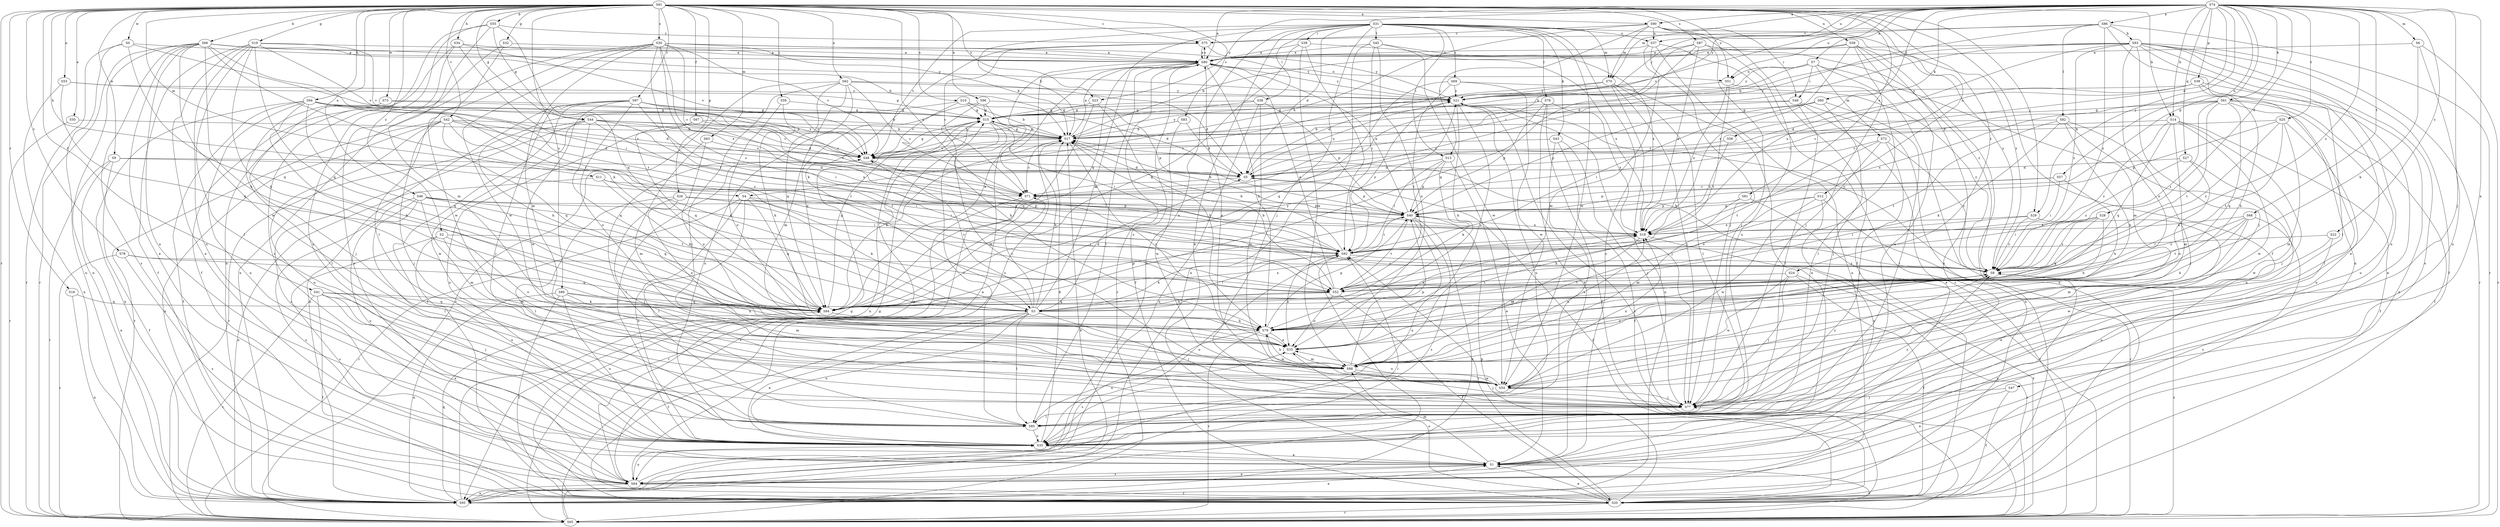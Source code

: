 strict digraph  {
S91;
S74;
S31;
S90;
S7;
S86;
S80;
S66;
S55;
S14;
S17;
S81;
S83;
S75;
S71;
S28;
S5;
S46;
S50;
S47;
S1;
S41;
S67;
S20;
S32;
S19;
S44;
S15;
S34;
S94;
S4;
S93;
S79;
S38;
S13;
S49;
S92;
S59;
S29;
S77;
S56;
S61;
S43;
S3;
S36;
S45;
S76;
S82;
S85;
S63;
S11;
S6;
S70;
S72;
S88;
S53;
S58;
S96;
S57;
S95;
S62;
S51;
S33;
S26;
S39;
S40;
S27;
S84;
S16;
S97;
S65;
S89;
S87;
S10;
S69;
S64;
S60;
S68;
S25;
S52;
S12;
S37;
S35;
S42;
S78;
S48;
S73;
S9;
S0;
S54;
S18;
S23;
S21;
S30;
S24;
S2;
S22;
S8;
S91 -> S90  [label=a];
S91 -> S66  [label=b];
S91 -> S55  [label=b];
S91 -> S14  [label=b];
S91 -> S81  [label=c];
S91 -> S83  [label=c];
S91 -> S75  [label=c];
S91 -> S46  [label=e];
S91 -> S50  [label=e];
S91 -> S41  [label=f];
S91 -> S67  [label=f];
S91 -> S20  [label=f];
S91 -> S32  [label=g];
S91 -> S19  [label=g];
S91 -> S44  [label=g];
S91 -> S34  [label=h];
S91 -> S94  [label=h];
S91 -> S4  [label=h];
S91 -> S59  [label=j];
S91 -> S29  [label=j];
S91 -> S63  [label=m];
S91 -> S11  [label=m];
S91 -> S53  [label=n];
S91 -> S58  [label=n];
S91 -> S96  [label=n];
S91 -> S62  [label=o];
S91 -> S51  [label=o];
S91 -> S26  [label=p];
S91 -> S16  [label=r];
S91 -> S97  [label=r];
S91 -> S65  [label=r];
S91 -> S89  [label=s];
S91 -> S87  [label=s];
S91 -> S10  [label=s];
S91 -> S12  [label=u];
S91 -> S42  [label=v];
S91 -> S78  [label=v];
S91 -> S73  [label=w];
S91 -> S9  [label=w];
S91 -> S0  [label=w];
S91 -> S18  [label=x];
S91 -> S23  [label=y];
S91 -> S30  [label=z];
S91 -> S24  [label=z];
S91 -> S2  [label=z];
S74 -> S90  [label=a];
S74 -> S7  [label=a];
S74 -> S86  [label=a];
S74 -> S80  [label=a];
S74 -> S14  [label=b];
S74 -> S28  [label=d];
S74 -> S5  [label=d];
S74 -> S47  [label=e];
S74 -> S29  [label=j];
S74 -> S77  [label=j];
S74 -> S56  [label=k];
S74 -> S61  [label=k];
S74 -> S6  [label=m];
S74 -> S70  [label=m];
S74 -> S57  [label=n];
S74 -> S51  [label=o];
S74 -> S39  [label=p];
S74 -> S40  [label=p];
S74 -> S27  [label=q];
S74 -> S60  [label=t];
S74 -> S68  [label=t];
S74 -> S25  [label=t];
S74 -> S37  [label=u];
S74 -> S48  [label=v];
S74 -> S23  [label=y];
S74 -> S21  [label=y];
S74 -> S22  [label=z];
S74 -> S8  [label=z];
S31 -> S17  [label=b];
S31 -> S5  [label=d];
S31 -> S1  [label=e];
S31 -> S38  [label=i];
S31 -> S13  [label=i];
S31 -> S77  [label=j];
S31 -> S43  [label=k];
S31 -> S36  [label=l];
S31 -> S45  [label=l];
S31 -> S76  [label=l];
S31 -> S70  [label=m];
S31 -> S95  [label=n];
S31 -> S84  [label=q];
S31 -> S69  [label=s];
S31 -> S64  [label=s];
S31 -> S37  [label=u];
S31 -> S48  [label=v];
S31 -> S54  [label=w];
S31 -> S8  [label=z];
S90 -> S75  [label=c];
S90 -> S20  [label=f];
S90 -> S4  [label=h];
S90 -> S13  [label=i];
S90 -> S49  [label=i];
S90 -> S70  [label=m];
S90 -> S37  [label=u];
S90 -> S35  [label=u];
S90 -> S8  [label=z];
S7 -> S17  [label=b];
S7 -> S49  [label=i];
S7 -> S72  [label=m];
S7 -> S88  [label=m];
S7 -> S95  [label=n];
S7 -> S51  [label=o];
S7 -> S21  [label=y];
S86 -> S75  [label=c];
S86 -> S93  [label=h];
S86 -> S82  [label=l];
S86 -> S95  [label=n];
S86 -> S65  [label=r];
S86 -> S48  [label=v];
S86 -> S21  [label=y];
S86 -> S8  [label=z];
S80 -> S75  [label=c];
S80 -> S20  [label=f];
S80 -> S79  [label=h];
S80 -> S85  [label=l];
S80 -> S51  [label=o];
S80 -> S65  [label=r];
S80 -> S64  [label=s];
S80 -> S21  [label=y];
S66 -> S80  [label=a];
S66 -> S17  [label=b];
S66 -> S1  [label=e];
S66 -> S79  [label=h];
S66 -> S3  [label=k];
S66 -> S95  [label=n];
S66 -> S65  [label=r];
S66 -> S64  [label=s];
S66 -> S52  [label=t];
S66 -> S35  [label=u];
S66 -> S54  [label=w];
S66 -> S21  [label=y];
S55 -> S75  [label=c];
S55 -> S44  [label=g];
S55 -> S88  [label=m];
S55 -> S95  [label=n];
S55 -> S84  [label=q];
S55 -> S64  [label=s];
S14 -> S17  [label=b];
S14 -> S20  [label=f];
S14 -> S77  [label=j];
S14 -> S88  [label=m];
S14 -> S84  [label=q];
S14 -> S54  [label=w];
S14 -> S8  [label=z];
S17 -> S80  [label=a];
S17 -> S71  [label=c];
S17 -> S15  [label=g];
S17 -> S33  [label=o];
S17 -> S48  [label=v];
S17 -> S21  [label=y];
S81 -> S79  [label=h];
S81 -> S40  [label=p];
S81 -> S65  [label=r];
S83 -> S17  [label=b];
S83 -> S5  [label=d];
S83 -> S54  [label=w];
S75 -> S80  [label=a];
S75 -> S71  [label=c];
S75 -> S3  [label=k];
S75 -> S21  [label=y];
S71 -> S40  [label=p];
S71 -> S65  [label=r];
S71 -> S64  [label=s];
S28 -> S79  [label=h];
S28 -> S92  [label=i];
S28 -> S84  [label=q];
S28 -> S18  [label=x];
S28 -> S8  [label=z];
S5 -> S71  [label=c];
S5 -> S40  [label=p];
S5 -> S21  [label=y];
S46 -> S92  [label=i];
S46 -> S85  [label=l];
S46 -> S88  [label=m];
S46 -> S40  [label=p];
S46 -> S84  [label=q];
S46 -> S64  [label=s];
S46 -> S52  [label=t];
S46 -> S35  [label=u];
S50 -> S17  [label=b];
S50 -> S65  [label=r];
S47 -> S1  [label=e];
S47 -> S20  [label=f];
S47 -> S77  [label=j];
S1 -> S88  [label=m];
S1 -> S65  [label=r];
S1 -> S64  [label=s];
S41 -> S1  [label=e];
S41 -> S20  [label=f];
S41 -> S77  [label=j];
S41 -> S3  [label=k];
S41 -> S85  [label=l];
S41 -> S84  [label=q];
S41 -> S65  [label=r];
S67 -> S17  [label=b];
S67 -> S71  [label=c];
S67 -> S84  [label=q];
S67 -> S35  [label=u];
S20 -> S5  [label=d];
S20 -> S1  [label=e];
S20 -> S15  [label=g];
S20 -> S92  [label=i];
S20 -> S33  [label=o];
S20 -> S40  [label=p];
S20 -> S65  [label=r];
S32 -> S80  [label=a];
S32 -> S64  [label=s];
S32 -> S54  [label=w];
S19 -> S80  [label=a];
S19 -> S1  [label=e];
S19 -> S20  [label=f];
S19 -> S79  [label=h];
S19 -> S85  [label=l];
S19 -> S84  [label=q];
S19 -> S52  [label=t];
S19 -> S35  [label=u];
S19 -> S48  [label=v];
S44 -> S17  [label=b];
S44 -> S5  [label=d];
S44 -> S84  [label=q];
S44 -> S65  [label=r];
S44 -> S64  [label=s];
S44 -> S52  [label=t];
S44 -> S48  [label=v];
S44 -> S54  [label=w];
S44 -> S18  [label=x];
S15 -> S17  [label=b];
S15 -> S92  [label=i];
S15 -> S85  [label=l];
S15 -> S88  [label=m];
S15 -> S95  [label=n];
S34 -> S80  [label=a];
S34 -> S20  [label=f];
S34 -> S92  [label=i];
S34 -> S35  [label=u];
S34 -> S48  [label=v];
S94 -> S17  [label=b];
S94 -> S5  [label=d];
S94 -> S20  [label=f];
S94 -> S15  [label=g];
S94 -> S79  [label=h];
S94 -> S95  [label=n];
S94 -> S84  [label=q];
S94 -> S52  [label=t];
S94 -> S35  [label=u];
S4 -> S85  [label=l];
S4 -> S40  [label=p];
S4 -> S84  [label=q];
S4 -> S65  [label=r];
S4 -> S35  [label=u];
S4 -> S8  [label=z];
S93 -> S80  [label=a];
S93 -> S17  [label=b];
S93 -> S5  [label=d];
S93 -> S1  [label=e];
S93 -> S20  [label=f];
S93 -> S77  [label=j];
S93 -> S85  [label=l];
S93 -> S33  [label=o];
S93 -> S65  [label=r];
S93 -> S64  [label=s];
S93 -> S35  [label=u];
S93 -> S18  [label=x];
S93 -> S8  [label=z];
S79 -> S33  [label=o];
S79 -> S40  [label=p];
S79 -> S65  [label=r];
S79 -> S64  [label=s];
S79 -> S54  [label=w];
S79 -> S18  [label=x];
S79 -> S8  [label=z];
S38 -> S80  [label=a];
S38 -> S92  [label=i];
S38 -> S88  [label=m];
S38 -> S84  [label=q];
S38 -> S18  [label=x];
S13 -> S5  [label=d];
S13 -> S1  [label=e];
S13 -> S92  [label=i];
S13 -> S3  [label=k];
S13 -> S40  [label=p];
S49 -> S71  [label=c];
S49 -> S1  [label=e];
S49 -> S15  [label=g];
S49 -> S85  [label=l];
S49 -> S95  [label=n];
S92 -> S17  [label=b];
S92 -> S3  [label=k];
S92 -> S33  [label=o];
S92 -> S35  [label=u];
S92 -> S21  [label=y];
S92 -> S8  [label=z];
S59 -> S15  [label=g];
S59 -> S79  [label=h];
S59 -> S33  [label=o];
S29 -> S1  [label=e];
S29 -> S92  [label=i];
S29 -> S18  [label=x];
S29 -> S8  [label=z];
S77 -> S85  [label=l];
S56 -> S48  [label=v];
S56 -> S18  [label=x];
S61 -> S71  [label=c];
S61 -> S20  [label=f];
S61 -> S15  [label=g];
S61 -> S85  [label=l];
S61 -> S84  [label=q];
S61 -> S52  [label=t];
S61 -> S35  [label=u];
S61 -> S18  [label=x];
S61 -> S8  [label=z];
S43 -> S20  [label=f];
S43 -> S77  [label=j];
S43 -> S35  [label=u];
S43 -> S48  [label=v];
S3 -> S80  [label=a];
S3 -> S17  [label=b];
S3 -> S71  [label=c];
S3 -> S5  [label=d];
S3 -> S1  [label=e];
S3 -> S20  [label=f];
S3 -> S92  [label=i];
S3 -> S77  [label=j];
S3 -> S85  [label=l];
S3 -> S35  [label=u];
S3 -> S48  [label=v];
S36 -> S15  [label=g];
S36 -> S95  [label=n];
S36 -> S40  [label=p];
S36 -> S48  [label=v];
S36 -> S54  [label=w];
S45 -> S80  [label=a];
S45 -> S92  [label=i];
S45 -> S95  [label=n];
S45 -> S33  [label=o];
S45 -> S54  [label=w];
S45 -> S18  [label=x];
S76 -> S1  [label=e];
S76 -> S20  [label=f];
S76 -> S15  [label=g];
S76 -> S40  [label=p];
S76 -> S18  [label=x];
S82 -> S17  [label=b];
S82 -> S79  [label=h];
S82 -> S77  [label=j];
S82 -> S3  [label=k];
S82 -> S52  [label=t];
S82 -> S35  [label=u];
S85 -> S33  [label=o];
S85 -> S35  [label=u];
S85 -> S8  [label=z];
S63 -> S88  [label=m];
S63 -> S33  [label=o];
S63 -> S48  [label=v];
S11 -> S71  [label=c];
S11 -> S92  [label=i];
S11 -> S3  [label=k];
S11 -> S95  [label=n];
S6 -> S80  [label=a];
S6 -> S3  [label=k];
S6 -> S65  [label=r];
S6 -> S35  [label=u];
S70 -> S5  [label=d];
S70 -> S1  [label=e];
S70 -> S77  [label=j];
S70 -> S85  [label=l];
S70 -> S95  [label=n];
S70 -> S21  [label=y];
S72 -> S77  [label=j];
S72 -> S33  [label=o];
S72 -> S52  [label=t];
S72 -> S48  [label=v];
S72 -> S8  [label=z];
S88 -> S80  [label=a];
S88 -> S79  [label=h];
S88 -> S77  [label=j];
S88 -> S40  [label=p];
S88 -> S54  [label=w];
S88 -> S18  [label=x];
S88 -> S8  [label=z];
S53 -> S15  [label=g];
S53 -> S95  [label=n];
S53 -> S84  [label=q];
S53 -> S21  [label=y];
S58 -> S80  [label=a];
S58 -> S17  [label=b];
S58 -> S20  [label=f];
S58 -> S77  [label=j];
S58 -> S64  [label=s];
S58 -> S35  [label=u];
S58 -> S18  [label=x];
S96 -> S71  [label=c];
S96 -> S15  [label=g];
S96 -> S79  [label=h];
S96 -> S40  [label=p];
S96 -> S84  [label=q];
S57 -> S71  [label=c];
S57 -> S79  [label=h];
S57 -> S92  [label=i];
S57 -> S40  [label=p];
S95 -> S1  [label=e];
S95 -> S15  [label=g];
S95 -> S92  [label=i];
S95 -> S84  [label=q];
S62 -> S71  [label=c];
S62 -> S5  [label=d];
S62 -> S77  [label=j];
S62 -> S88  [label=m];
S62 -> S84  [label=q];
S62 -> S65  [label=r];
S62 -> S35  [label=u];
S62 -> S21  [label=y];
S51 -> S85  [label=l];
S51 -> S52  [label=t];
S51 -> S18  [label=x];
S51 -> S21  [label=y];
S33 -> S88  [label=m];
S26 -> S77  [label=j];
S26 -> S3  [label=k];
S26 -> S85  [label=l];
S26 -> S33  [label=o];
S26 -> S40  [label=p];
S26 -> S18  [label=x];
S39 -> S71  [label=c];
S39 -> S5  [label=d];
S39 -> S1  [label=e];
S39 -> S79  [label=h];
S39 -> S95  [label=n];
S39 -> S21  [label=y];
S40 -> S80  [label=a];
S40 -> S17  [label=b];
S40 -> S92  [label=i];
S40 -> S95  [label=n];
S40 -> S64  [label=s];
S40 -> S52  [label=t];
S40 -> S35  [label=u];
S40 -> S18  [label=x];
S27 -> S5  [label=d];
S27 -> S33  [label=o];
S27 -> S54  [label=w];
S27 -> S8  [label=z];
S84 -> S80  [label=a];
S84 -> S17  [label=b];
S84 -> S15  [label=g];
S84 -> S79  [label=h];
S84 -> S40  [label=p];
S84 -> S18  [label=x];
S84 -> S21  [label=y];
S16 -> S95  [label=n];
S16 -> S84  [label=q];
S97 -> S71  [label=c];
S97 -> S20  [label=f];
S97 -> S15  [label=g];
S97 -> S92  [label=i];
S97 -> S77  [label=j];
S97 -> S95  [label=n];
S97 -> S33  [label=o];
S97 -> S48  [label=v];
S97 -> S54  [label=w];
S65 -> S80  [label=a];
S65 -> S17  [label=b];
S65 -> S77  [label=j];
S65 -> S8  [label=z];
S89 -> S20  [label=f];
S89 -> S79  [label=h];
S89 -> S88  [label=m];
S89 -> S95  [label=n];
S89 -> S84  [label=q];
S89 -> S35  [label=u];
S87 -> S80  [label=a];
S87 -> S71  [label=c];
S87 -> S77  [label=j];
S87 -> S84  [label=q];
S87 -> S18  [label=x];
S87 -> S8  [label=z];
S10 -> S17  [label=b];
S10 -> S5  [label=d];
S10 -> S15  [label=g];
S10 -> S79  [label=h];
S10 -> S48  [label=v];
S69 -> S84  [label=q];
S69 -> S52  [label=t];
S69 -> S54  [label=w];
S69 -> S21  [label=y];
S69 -> S8  [label=z];
S64 -> S1  [label=e];
S64 -> S20  [label=f];
S64 -> S15  [label=g];
S64 -> S92  [label=i];
S64 -> S95  [label=n];
S64 -> S35  [label=u];
S64 -> S8  [label=z];
S60 -> S15  [label=g];
S60 -> S92  [label=i];
S60 -> S77  [label=j];
S60 -> S85  [label=l];
S60 -> S40  [label=p];
S68 -> S79  [label=h];
S68 -> S88  [label=m];
S68 -> S64  [label=s];
S68 -> S52  [label=t];
S68 -> S18  [label=x];
S68 -> S8  [label=z];
S25 -> S17  [label=b];
S25 -> S88  [label=m];
S25 -> S40  [label=p];
S25 -> S52  [label=t];
S25 -> S35  [label=u];
S25 -> S8  [label=z];
S52 -> S80  [label=a];
S52 -> S17  [label=b];
S52 -> S20  [label=f];
S52 -> S3  [label=k];
S52 -> S33  [label=o];
S52 -> S84  [label=q];
S12 -> S88  [label=m];
S12 -> S40  [label=p];
S12 -> S65  [label=r];
S12 -> S35  [label=u];
S12 -> S54  [label=w];
S37 -> S80  [label=a];
S37 -> S77  [label=j];
S37 -> S88  [label=m];
S37 -> S95  [label=n];
S37 -> S65  [label=r];
S35 -> S17  [label=b];
S35 -> S1  [label=e];
S35 -> S48  [label=v];
S42 -> S17  [label=b];
S42 -> S5  [label=d];
S42 -> S77  [label=j];
S42 -> S3  [label=k];
S42 -> S95  [label=n];
S42 -> S84  [label=q];
S42 -> S65  [label=r];
S42 -> S35  [label=u];
S42 -> S48  [label=v];
S78 -> S84  [label=q];
S78 -> S65  [label=r];
S78 -> S64  [label=s];
S78 -> S8  [label=z];
S48 -> S5  [label=d];
S48 -> S15  [label=g];
S48 -> S92  [label=i];
S48 -> S85  [label=l];
S73 -> S15  [label=g];
S73 -> S77  [label=j];
S73 -> S85  [label=l];
S73 -> S48  [label=v];
S9 -> S5  [label=d];
S9 -> S20  [label=f];
S9 -> S92  [label=i];
S9 -> S95  [label=n];
S9 -> S65  [label=r];
S0 -> S80  [label=a];
S0 -> S95  [label=n];
S0 -> S84  [label=q];
S0 -> S65  [label=r];
S0 -> S48  [label=v];
S54 -> S77  [label=j];
S54 -> S33  [label=o];
S54 -> S18  [label=x];
S54 -> S8  [label=z];
S18 -> S92  [label=i];
S18 -> S88  [label=m];
S18 -> S65  [label=r];
S23 -> S15  [label=g];
S23 -> S79  [label=h];
S23 -> S84  [label=q];
S21 -> S15  [label=g];
S21 -> S79  [label=h];
S21 -> S77  [label=j];
S21 -> S33  [label=o];
S21 -> S65  [label=r];
S21 -> S35  [label=u];
S30 -> S80  [label=a];
S30 -> S17  [label=b];
S30 -> S71  [label=c];
S30 -> S85  [label=l];
S30 -> S88  [label=m];
S30 -> S95  [label=n];
S30 -> S52  [label=t];
S30 -> S48  [label=v];
S30 -> S54  [label=w];
S30 -> S18  [label=x];
S30 -> S21  [label=y];
S30 -> S8  [label=z];
S24 -> S20  [label=f];
S24 -> S77  [label=j];
S24 -> S65  [label=r];
S24 -> S52  [label=t];
S24 -> S54  [label=w];
S2 -> S92  [label=i];
S2 -> S88  [label=m];
S2 -> S33  [label=o];
S2 -> S64  [label=s];
S2 -> S35  [label=u];
S22 -> S92  [label=i];
S22 -> S35  [label=u];
S22 -> S54  [label=w];
S8 -> S17  [label=b];
S8 -> S52  [label=t];
S8 -> S21  [label=y];
}

